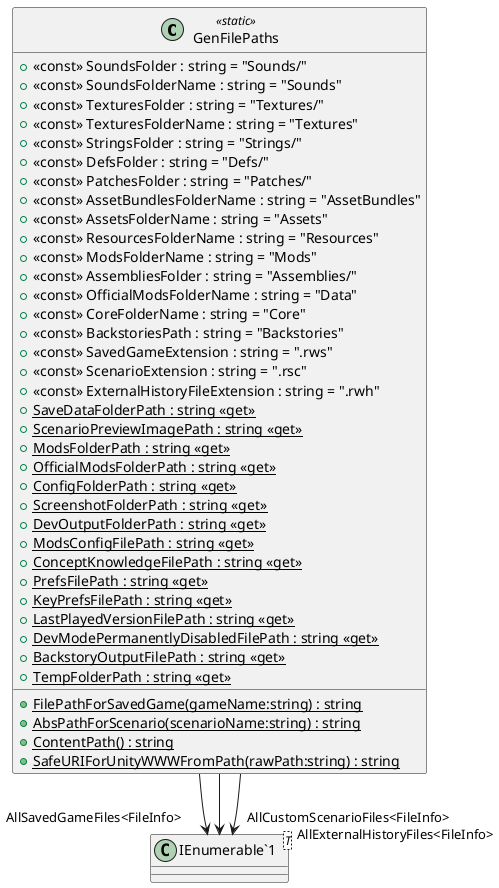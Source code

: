 @startuml
class GenFilePaths <<static>> {
    + <<const>> SoundsFolder : string = "Sounds/"
    + <<const>> SoundsFolderName : string = "Sounds"
    + <<const>> TexturesFolder : string = "Textures/"
    + <<const>> TexturesFolderName : string = "Textures"
    + <<const>> StringsFolder : string = "Strings/"
    + <<const>> DefsFolder : string = "Defs/"
    + <<const>> PatchesFolder : string = "Patches/"
    + <<const>> AssetBundlesFolderName : string = "AssetBundles"
    + <<const>> AssetsFolderName : string = "Assets"
    + <<const>> ResourcesFolderName : string = "Resources"
    + <<const>> ModsFolderName : string = "Mods"
    + <<const>> AssembliesFolder : string = "Assemblies/"
    + <<const>> OfficialModsFolderName : string = "Data"
    + <<const>> CoreFolderName : string = "Core"
    + <<const>> BackstoriesPath : string = "Backstories"
    + <<const>> SavedGameExtension : string = ".rws"
    + <<const>> ScenarioExtension : string = ".rsc"
    + <<const>> ExternalHistoryFileExtension : string = ".rwh"
    + {static} SaveDataFolderPath : string <<get>>
    + {static} ScenarioPreviewImagePath : string <<get>>
    + {static} ModsFolderPath : string <<get>>
    + {static} OfficialModsFolderPath : string <<get>>
    + {static} ConfigFolderPath : string <<get>>
    + {static} ScreenshotFolderPath : string <<get>>
    + {static} DevOutputFolderPath : string <<get>>
    + {static} ModsConfigFilePath : string <<get>>
    + {static} ConceptKnowledgeFilePath : string <<get>>
    + {static} PrefsFilePath : string <<get>>
    + {static} KeyPrefsFilePath : string <<get>>
    + {static} LastPlayedVersionFilePath : string <<get>>
    + {static} DevModePermanentlyDisabledFilePath : string <<get>>
    + {static} BackstoryOutputFilePath : string <<get>>
    + {static} TempFolderPath : string <<get>>
    + {static} FilePathForSavedGame(gameName:string) : string
    + {static} AbsPathForScenario(scenarioName:string) : string
    + {static} ContentPath() : string
    + {static} SafeURIForUnityWWWFromPath(rawPath:string) : string
}
class "IEnumerable`1"<T> {
}
GenFilePaths --> "AllSavedGameFiles<FileInfo>" "IEnumerable`1"
GenFilePaths --> "AllCustomScenarioFiles<FileInfo>" "IEnumerable`1"
GenFilePaths --> "AllExternalHistoryFiles<FileInfo>" "IEnumerable`1"
@enduml
